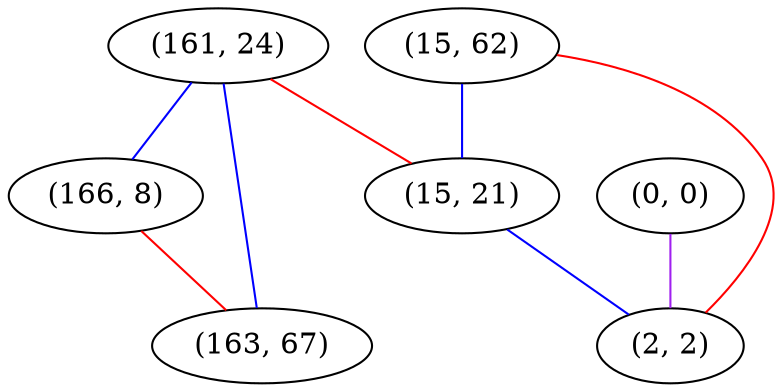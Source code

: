 graph "" {
"(161, 24)";
"(0, 0)";
"(166, 8)";
"(15, 62)";
"(15, 21)";
"(2, 2)";
"(163, 67)";
"(161, 24)" -- "(15, 21)"  [color=red, key=0, weight=1];
"(161, 24)" -- "(166, 8)"  [color=blue, key=0, weight=3];
"(161, 24)" -- "(163, 67)"  [color=blue, key=0, weight=3];
"(0, 0)" -- "(2, 2)"  [color=purple, key=0, weight=4];
"(166, 8)" -- "(163, 67)"  [color=red, key=0, weight=1];
"(15, 62)" -- "(15, 21)"  [color=blue, key=0, weight=3];
"(15, 62)" -- "(2, 2)"  [color=red, key=0, weight=1];
"(15, 21)" -- "(2, 2)"  [color=blue, key=0, weight=3];
}
